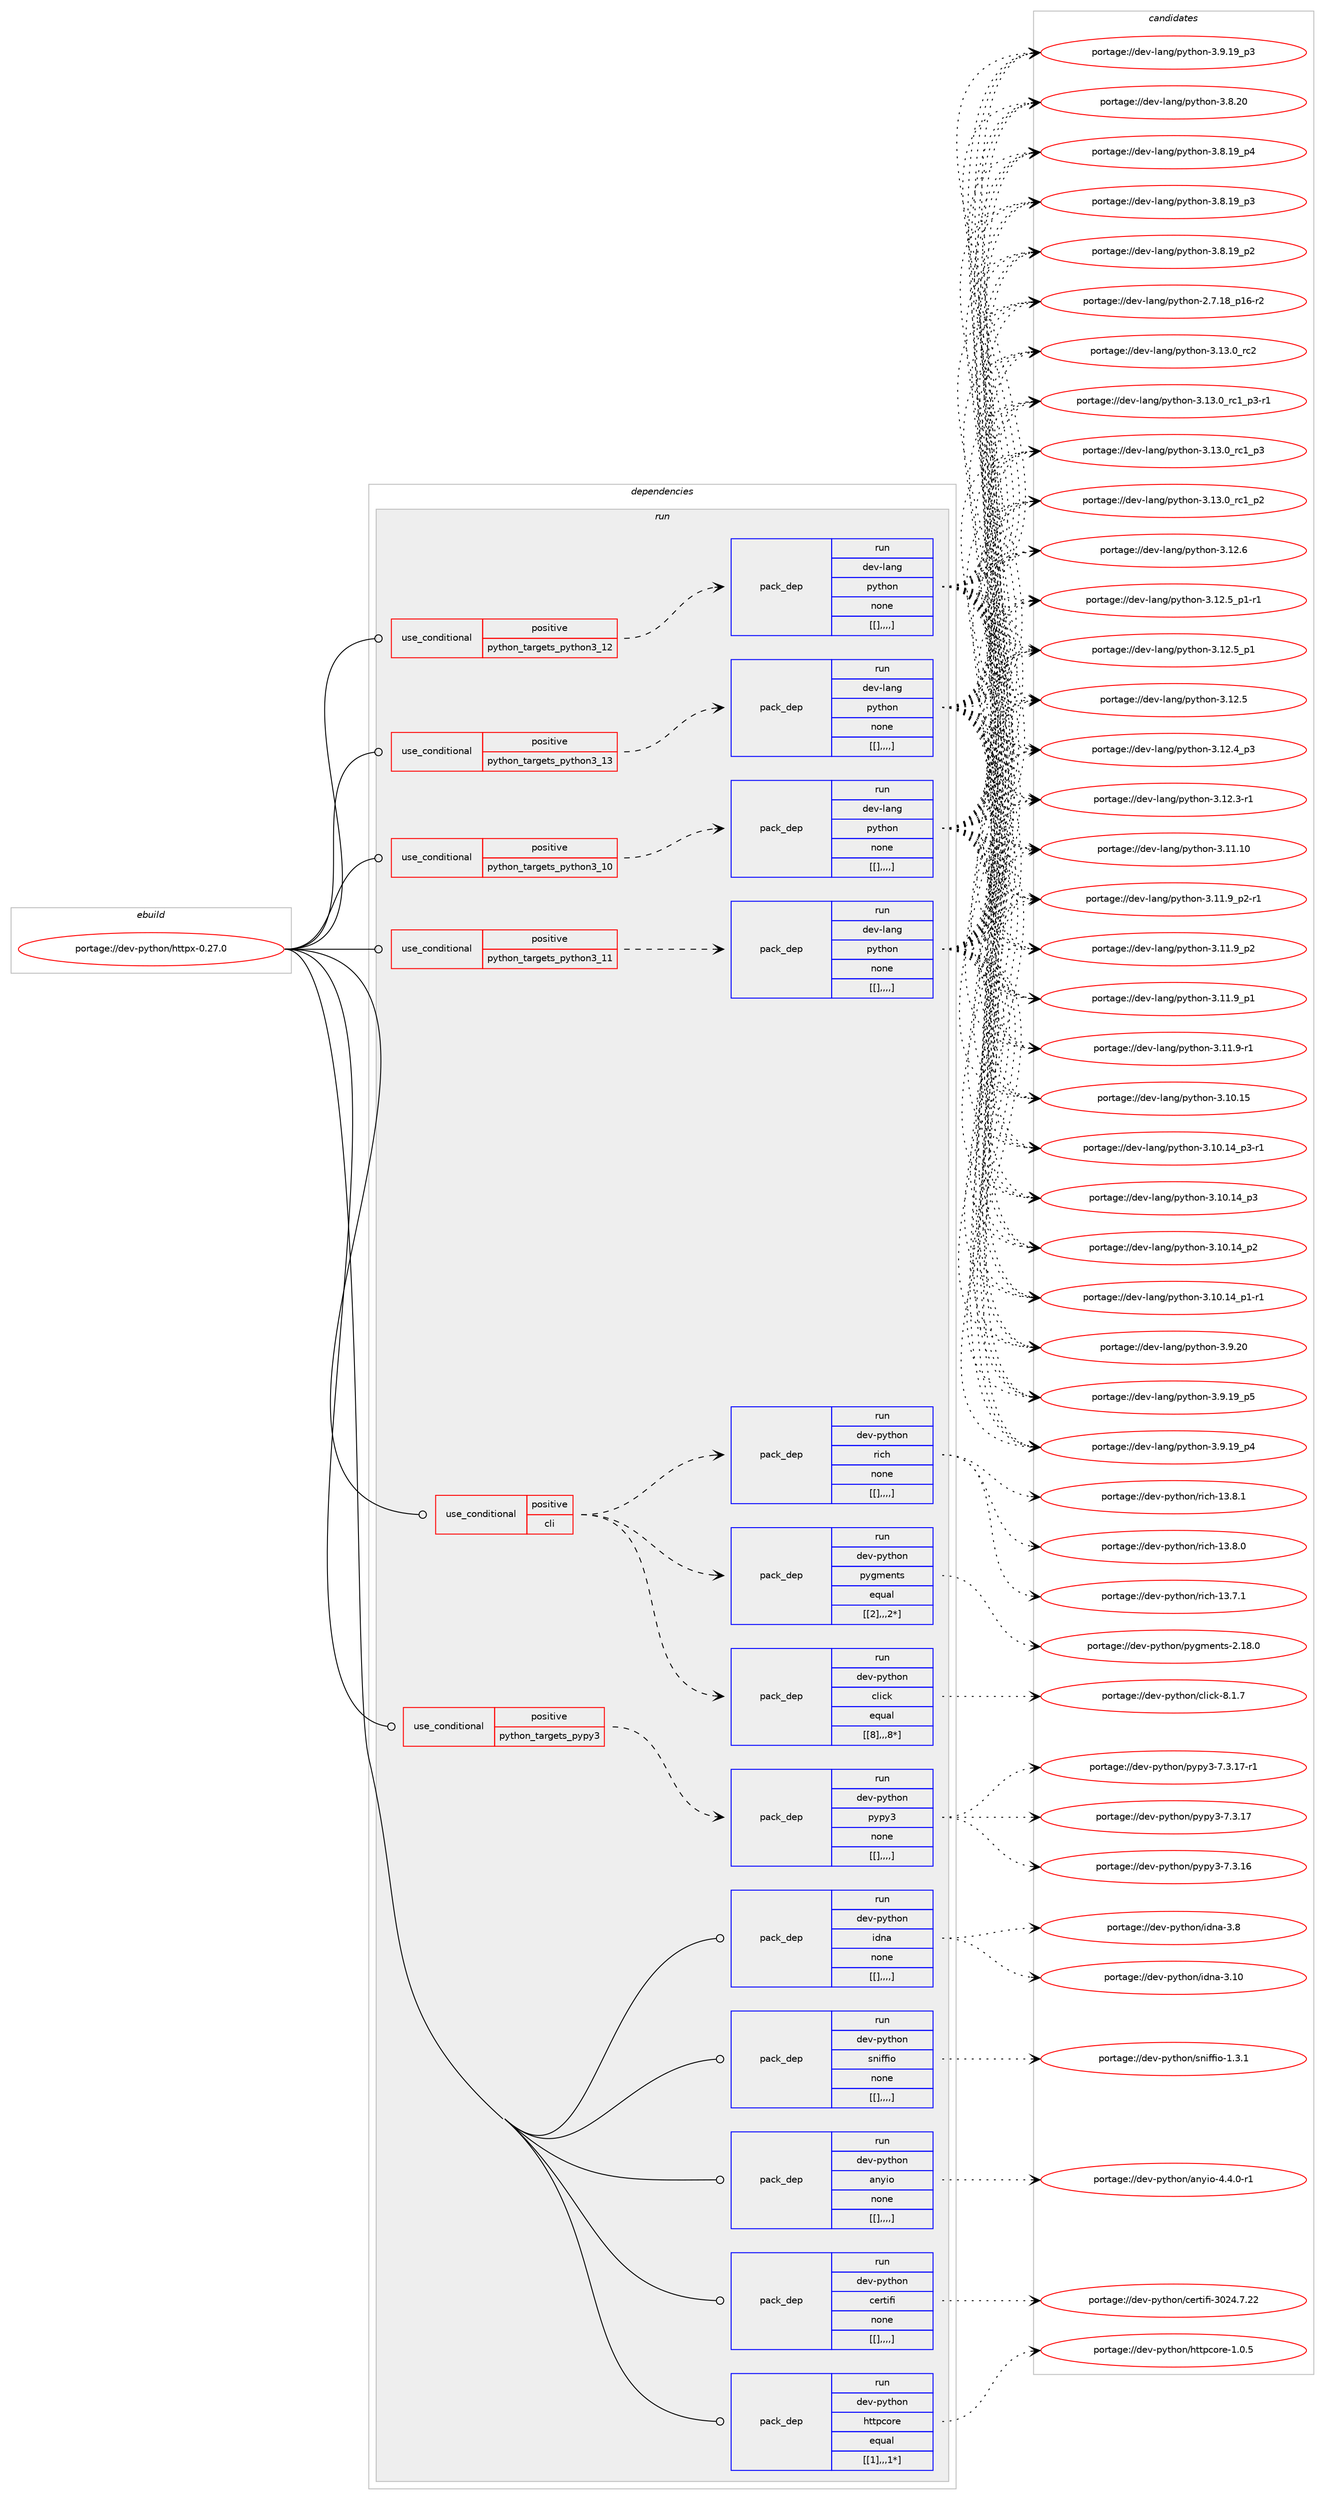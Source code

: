 digraph prolog {

# *************
# Graph options
# *************

newrank=true;
concentrate=true;
compound=true;
graph [rankdir=LR,fontname=Helvetica,fontsize=10,ranksep=1.5];#, ranksep=2.5, nodesep=0.2];
edge  [arrowhead=vee];
node  [fontname=Helvetica,fontsize=10];

# **********
# The ebuild
# **********

subgraph cluster_leftcol {
color=gray;
label=<<i>ebuild</i>>;
id [label="portage://dev-python/httpx-0.27.0", color=red, width=4, href="../dev-python/httpx-0.27.0.svg"];
}

# ****************
# The dependencies
# ****************

subgraph cluster_midcol {
color=gray;
label=<<i>dependencies</i>>;
subgraph cluster_compile {
fillcolor="#eeeeee";
style=filled;
label=<<i>compile</i>>;
}
subgraph cluster_compileandrun {
fillcolor="#eeeeee";
style=filled;
label=<<i>compile and run</i>>;
}
subgraph cluster_run {
fillcolor="#eeeeee";
style=filled;
label=<<i>run</i>>;
subgraph cond33980 {
dependency148756 [label=<<TABLE BORDER="0" CELLBORDER="1" CELLSPACING="0" CELLPADDING="4"><TR><TD ROWSPAN="3" CELLPADDING="10">use_conditional</TD></TR><TR><TD>positive</TD></TR><TR><TD>cli</TD></TR></TABLE>>, shape=none, color=red];
subgraph pack113558 {
dependency148757 [label=<<TABLE BORDER="0" CELLBORDER="1" CELLSPACING="0" CELLPADDING="4" WIDTH="220"><TR><TD ROWSPAN="6" CELLPADDING="30">pack_dep</TD></TR><TR><TD WIDTH="110">run</TD></TR><TR><TD>dev-python</TD></TR><TR><TD>click</TD></TR><TR><TD>equal</TD></TR><TR><TD>[[8],,,8*]</TD></TR></TABLE>>, shape=none, color=blue];
}
dependency148756:e -> dependency148757:w [weight=20,style="dashed",arrowhead="vee"];
subgraph pack113559 {
dependency148758 [label=<<TABLE BORDER="0" CELLBORDER="1" CELLSPACING="0" CELLPADDING="4" WIDTH="220"><TR><TD ROWSPAN="6" CELLPADDING="30">pack_dep</TD></TR><TR><TD WIDTH="110">run</TD></TR><TR><TD>dev-python</TD></TR><TR><TD>pygments</TD></TR><TR><TD>equal</TD></TR><TR><TD>[[2],,,2*]</TD></TR></TABLE>>, shape=none, color=blue];
}
dependency148756:e -> dependency148758:w [weight=20,style="dashed",arrowhead="vee"];
subgraph pack113560 {
dependency148759 [label=<<TABLE BORDER="0" CELLBORDER="1" CELLSPACING="0" CELLPADDING="4" WIDTH="220"><TR><TD ROWSPAN="6" CELLPADDING="30">pack_dep</TD></TR><TR><TD WIDTH="110">run</TD></TR><TR><TD>dev-python</TD></TR><TR><TD>rich</TD></TR><TR><TD>none</TD></TR><TR><TD>[[],,,,]</TD></TR></TABLE>>, shape=none, color=blue];
}
dependency148756:e -> dependency148759:w [weight=20,style="dashed",arrowhead="vee"];
}
id:e -> dependency148756:w [weight=20,style="solid",arrowhead="odot"];
subgraph cond33981 {
dependency148760 [label=<<TABLE BORDER="0" CELLBORDER="1" CELLSPACING="0" CELLPADDING="4"><TR><TD ROWSPAN="3" CELLPADDING="10">use_conditional</TD></TR><TR><TD>positive</TD></TR><TR><TD>python_targets_pypy3</TD></TR></TABLE>>, shape=none, color=red];
subgraph pack113561 {
dependency148761 [label=<<TABLE BORDER="0" CELLBORDER="1" CELLSPACING="0" CELLPADDING="4" WIDTH="220"><TR><TD ROWSPAN="6" CELLPADDING="30">pack_dep</TD></TR><TR><TD WIDTH="110">run</TD></TR><TR><TD>dev-python</TD></TR><TR><TD>pypy3</TD></TR><TR><TD>none</TD></TR><TR><TD>[[],,,,]</TD></TR></TABLE>>, shape=none, color=blue];
}
dependency148760:e -> dependency148761:w [weight=20,style="dashed",arrowhead="vee"];
}
id:e -> dependency148760:w [weight=20,style="solid",arrowhead="odot"];
subgraph cond33982 {
dependency148762 [label=<<TABLE BORDER="0" CELLBORDER="1" CELLSPACING="0" CELLPADDING="4"><TR><TD ROWSPAN="3" CELLPADDING="10">use_conditional</TD></TR><TR><TD>positive</TD></TR><TR><TD>python_targets_python3_10</TD></TR></TABLE>>, shape=none, color=red];
subgraph pack113562 {
dependency148763 [label=<<TABLE BORDER="0" CELLBORDER="1" CELLSPACING="0" CELLPADDING="4" WIDTH="220"><TR><TD ROWSPAN="6" CELLPADDING="30">pack_dep</TD></TR><TR><TD WIDTH="110">run</TD></TR><TR><TD>dev-lang</TD></TR><TR><TD>python</TD></TR><TR><TD>none</TD></TR><TR><TD>[[],,,,]</TD></TR></TABLE>>, shape=none, color=blue];
}
dependency148762:e -> dependency148763:w [weight=20,style="dashed",arrowhead="vee"];
}
id:e -> dependency148762:w [weight=20,style="solid",arrowhead="odot"];
subgraph cond33983 {
dependency148764 [label=<<TABLE BORDER="0" CELLBORDER="1" CELLSPACING="0" CELLPADDING="4"><TR><TD ROWSPAN="3" CELLPADDING="10">use_conditional</TD></TR><TR><TD>positive</TD></TR><TR><TD>python_targets_python3_11</TD></TR></TABLE>>, shape=none, color=red];
subgraph pack113563 {
dependency148765 [label=<<TABLE BORDER="0" CELLBORDER="1" CELLSPACING="0" CELLPADDING="4" WIDTH="220"><TR><TD ROWSPAN="6" CELLPADDING="30">pack_dep</TD></TR><TR><TD WIDTH="110">run</TD></TR><TR><TD>dev-lang</TD></TR><TR><TD>python</TD></TR><TR><TD>none</TD></TR><TR><TD>[[],,,,]</TD></TR></TABLE>>, shape=none, color=blue];
}
dependency148764:e -> dependency148765:w [weight=20,style="dashed",arrowhead="vee"];
}
id:e -> dependency148764:w [weight=20,style="solid",arrowhead="odot"];
subgraph cond33984 {
dependency148766 [label=<<TABLE BORDER="0" CELLBORDER="1" CELLSPACING="0" CELLPADDING="4"><TR><TD ROWSPAN="3" CELLPADDING="10">use_conditional</TD></TR><TR><TD>positive</TD></TR><TR><TD>python_targets_python3_12</TD></TR></TABLE>>, shape=none, color=red];
subgraph pack113564 {
dependency148767 [label=<<TABLE BORDER="0" CELLBORDER="1" CELLSPACING="0" CELLPADDING="4" WIDTH="220"><TR><TD ROWSPAN="6" CELLPADDING="30">pack_dep</TD></TR><TR><TD WIDTH="110">run</TD></TR><TR><TD>dev-lang</TD></TR><TR><TD>python</TD></TR><TR><TD>none</TD></TR><TR><TD>[[],,,,]</TD></TR></TABLE>>, shape=none, color=blue];
}
dependency148766:e -> dependency148767:w [weight=20,style="dashed",arrowhead="vee"];
}
id:e -> dependency148766:w [weight=20,style="solid",arrowhead="odot"];
subgraph cond33985 {
dependency148768 [label=<<TABLE BORDER="0" CELLBORDER="1" CELLSPACING="0" CELLPADDING="4"><TR><TD ROWSPAN="3" CELLPADDING="10">use_conditional</TD></TR><TR><TD>positive</TD></TR><TR><TD>python_targets_python3_13</TD></TR></TABLE>>, shape=none, color=red];
subgraph pack113565 {
dependency148769 [label=<<TABLE BORDER="0" CELLBORDER="1" CELLSPACING="0" CELLPADDING="4" WIDTH="220"><TR><TD ROWSPAN="6" CELLPADDING="30">pack_dep</TD></TR><TR><TD WIDTH="110">run</TD></TR><TR><TD>dev-lang</TD></TR><TR><TD>python</TD></TR><TR><TD>none</TD></TR><TR><TD>[[],,,,]</TD></TR></TABLE>>, shape=none, color=blue];
}
dependency148768:e -> dependency148769:w [weight=20,style="dashed",arrowhead="vee"];
}
id:e -> dependency148768:w [weight=20,style="solid",arrowhead="odot"];
subgraph pack113566 {
dependency148770 [label=<<TABLE BORDER="0" CELLBORDER="1" CELLSPACING="0" CELLPADDING="4" WIDTH="220"><TR><TD ROWSPAN="6" CELLPADDING="30">pack_dep</TD></TR><TR><TD WIDTH="110">run</TD></TR><TR><TD>dev-python</TD></TR><TR><TD>anyio</TD></TR><TR><TD>none</TD></TR><TR><TD>[[],,,,]</TD></TR></TABLE>>, shape=none, color=blue];
}
id:e -> dependency148770:w [weight=20,style="solid",arrowhead="odot"];
subgraph pack113567 {
dependency148771 [label=<<TABLE BORDER="0" CELLBORDER="1" CELLSPACING="0" CELLPADDING="4" WIDTH="220"><TR><TD ROWSPAN="6" CELLPADDING="30">pack_dep</TD></TR><TR><TD WIDTH="110">run</TD></TR><TR><TD>dev-python</TD></TR><TR><TD>certifi</TD></TR><TR><TD>none</TD></TR><TR><TD>[[],,,,]</TD></TR></TABLE>>, shape=none, color=blue];
}
id:e -> dependency148771:w [weight=20,style="solid",arrowhead="odot"];
subgraph pack113568 {
dependency148772 [label=<<TABLE BORDER="0" CELLBORDER="1" CELLSPACING="0" CELLPADDING="4" WIDTH="220"><TR><TD ROWSPAN="6" CELLPADDING="30">pack_dep</TD></TR><TR><TD WIDTH="110">run</TD></TR><TR><TD>dev-python</TD></TR><TR><TD>httpcore</TD></TR><TR><TD>equal</TD></TR><TR><TD>[[1],,,1*]</TD></TR></TABLE>>, shape=none, color=blue];
}
id:e -> dependency148772:w [weight=20,style="solid",arrowhead="odot"];
subgraph pack113569 {
dependency148773 [label=<<TABLE BORDER="0" CELLBORDER="1" CELLSPACING="0" CELLPADDING="4" WIDTH="220"><TR><TD ROWSPAN="6" CELLPADDING="30">pack_dep</TD></TR><TR><TD WIDTH="110">run</TD></TR><TR><TD>dev-python</TD></TR><TR><TD>idna</TD></TR><TR><TD>none</TD></TR><TR><TD>[[],,,,]</TD></TR></TABLE>>, shape=none, color=blue];
}
id:e -> dependency148773:w [weight=20,style="solid",arrowhead="odot"];
subgraph pack113570 {
dependency148774 [label=<<TABLE BORDER="0" CELLBORDER="1" CELLSPACING="0" CELLPADDING="4" WIDTH="220"><TR><TD ROWSPAN="6" CELLPADDING="30">pack_dep</TD></TR><TR><TD WIDTH="110">run</TD></TR><TR><TD>dev-python</TD></TR><TR><TD>sniffio</TD></TR><TR><TD>none</TD></TR><TR><TD>[[],,,,]</TD></TR></TABLE>>, shape=none, color=blue];
}
id:e -> dependency148774:w [weight=20,style="solid",arrowhead="odot"];
}
}

# **************
# The candidates
# **************

subgraph cluster_choices {
rank=same;
color=gray;
label=<<i>candidates</i>>;

subgraph choice113558 {
color=black;
nodesep=1;
choice10010111845112121116104111110479910810599107455646494655 [label="portage://dev-python/click-8.1.7", color=red, width=4,href="../dev-python/click-8.1.7.svg"];
dependency148757:e -> choice10010111845112121116104111110479910810599107455646494655:w [style=dotted,weight="100"];
}
subgraph choice113559 {
color=black;
nodesep=1;
choice100101118451121211161041111104711212110310910111011611545504649564648 [label="portage://dev-python/pygments-2.18.0", color=red, width=4,href="../dev-python/pygments-2.18.0.svg"];
dependency148758:e -> choice100101118451121211161041111104711212110310910111011611545504649564648:w [style=dotted,weight="100"];
}
subgraph choice113560 {
color=black;
nodesep=1;
choice10010111845112121116104111110471141059910445495146564649 [label="portage://dev-python/rich-13.8.1", color=red, width=4,href="../dev-python/rich-13.8.1.svg"];
choice10010111845112121116104111110471141059910445495146564648 [label="portage://dev-python/rich-13.8.0", color=red, width=4,href="../dev-python/rich-13.8.0.svg"];
choice10010111845112121116104111110471141059910445495146554649 [label="portage://dev-python/rich-13.7.1", color=red, width=4,href="../dev-python/rich-13.7.1.svg"];
dependency148759:e -> choice10010111845112121116104111110471141059910445495146564649:w [style=dotted,weight="100"];
dependency148759:e -> choice10010111845112121116104111110471141059910445495146564648:w [style=dotted,weight="100"];
dependency148759:e -> choice10010111845112121116104111110471141059910445495146554649:w [style=dotted,weight="100"];
}
subgraph choice113561 {
color=black;
nodesep=1;
choice100101118451121211161041111104711212111212151455546514649554511449 [label="portage://dev-python/pypy3-7.3.17-r1", color=red, width=4,href="../dev-python/pypy3-7.3.17-r1.svg"];
choice10010111845112121116104111110471121211121215145554651464955 [label="portage://dev-python/pypy3-7.3.17", color=red, width=4,href="../dev-python/pypy3-7.3.17.svg"];
choice10010111845112121116104111110471121211121215145554651464954 [label="portage://dev-python/pypy3-7.3.16", color=red, width=4,href="../dev-python/pypy3-7.3.16.svg"];
dependency148761:e -> choice100101118451121211161041111104711212111212151455546514649554511449:w [style=dotted,weight="100"];
dependency148761:e -> choice10010111845112121116104111110471121211121215145554651464955:w [style=dotted,weight="100"];
dependency148761:e -> choice10010111845112121116104111110471121211121215145554651464954:w [style=dotted,weight="100"];
}
subgraph choice113562 {
color=black;
nodesep=1;
choice10010111845108971101034711212111610411111045514649514648951149950 [label="portage://dev-lang/python-3.13.0_rc2", color=red, width=4,href="../dev-lang/python-3.13.0_rc2.svg"];
choice1001011184510897110103471121211161041111104551464951464895114994995112514511449 [label="portage://dev-lang/python-3.13.0_rc1_p3-r1", color=red, width=4,href="../dev-lang/python-3.13.0_rc1_p3-r1.svg"];
choice100101118451089711010347112121116104111110455146495146489511499499511251 [label="portage://dev-lang/python-3.13.0_rc1_p3", color=red, width=4,href="../dev-lang/python-3.13.0_rc1_p3.svg"];
choice100101118451089711010347112121116104111110455146495146489511499499511250 [label="portage://dev-lang/python-3.13.0_rc1_p2", color=red, width=4,href="../dev-lang/python-3.13.0_rc1_p2.svg"];
choice10010111845108971101034711212111610411111045514649504654 [label="portage://dev-lang/python-3.12.6", color=red, width=4,href="../dev-lang/python-3.12.6.svg"];
choice1001011184510897110103471121211161041111104551464950465395112494511449 [label="portage://dev-lang/python-3.12.5_p1-r1", color=red, width=4,href="../dev-lang/python-3.12.5_p1-r1.svg"];
choice100101118451089711010347112121116104111110455146495046539511249 [label="portage://dev-lang/python-3.12.5_p1", color=red, width=4,href="../dev-lang/python-3.12.5_p1.svg"];
choice10010111845108971101034711212111610411111045514649504653 [label="portage://dev-lang/python-3.12.5", color=red, width=4,href="../dev-lang/python-3.12.5.svg"];
choice100101118451089711010347112121116104111110455146495046529511251 [label="portage://dev-lang/python-3.12.4_p3", color=red, width=4,href="../dev-lang/python-3.12.4_p3.svg"];
choice100101118451089711010347112121116104111110455146495046514511449 [label="portage://dev-lang/python-3.12.3-r1", color=red, width=4,href="../dev-lang/python-3.12.3-r1.svg"];
choice1001011184510897110103471121211161041111104551464949464948 [label="portage://dev-lang/python-3.11.10", color=red, width=4,href="../dev-lang/python-3.11.10.svg"];
choice1001011184510897110103471121211161041111104551464949465795112504511449 [label="portage://dev-lang/python-3.11.9_p2-r1", color=red, width=4,href="../dev-lang/python-3.11.9_p2-r1.svg"];
choice100101118451089711010347112121116104111110455146494946579511250 [label="portage://dev-lang/python-3.11.9_p2", color=red, width=4,href="../dev-lang/python-3.11.9_p2.svg"];
choice100101118451089711010347112121116104111110455146494946579511249 [label="portage://dev-lang/python-3.11.9_p1", color=red, width=4,href="../dev-lang/python-3.11.9_p1.svg"];
choice100101118451089711010347112121116104111110455146494946574511449 [label="portage://dev-lang/python-3.11.9-r1", color=red, width=4,href="../dev-lang/python-3.11.9-r1.svg"];
choice1001011184510897110103471121211161041111104551464948464953 [label="portage://dev-lang/python-3.10.15", color=red, width=4,href="../dev-lang/python-3.10.15.svg"];
choice100101118451089711010347112121116104111110455146494846495295112514511449 [label="portage://dev-lang/python-3.10.14_p3-r1", color=red, width=4,href="../dev-lang/python-3.10.14_p3-r1.svg"];
choice10010111845108971101034711212111610411111045514649484649529511251 [label="portage://dev-lang/python-3.10.14_p3", color=red, width=4,href="../dev-lang/python-3.10.14_p3.svg"];
choice10010111845108971101034711212111610411111045514649484649529511250 [label="portage://dev-lang/python-3.10.14_p2", color=red, width=4,href="../dev-lang/python-3.10.14_p2.svg"];
choice100101118451089711010347112121116104111110455146494846495295112494511449 [label="portage://dev-lang/python-3.10.14_p1-r1", color=red, width=4,href="../dev-lang/python-3.10.14_p1-r1.svg"];
choice10010111845108971101034711212111610411111045514657465048 [label="portage://dev-lang/python-3.9.20", color=red, width=4,href="../dev-lang/python-3.9.20.svg"];
choice100101118451089711010347112121116104111110455146574649579511253 [label="portage://dev-lang/python-3.9.19_p5", color=red, width=4,href="../dev-lang/python-3.9.19_p5.svg"];
choice100101118451089711010347112121116104111110455146574649579511252 [label="portage://dev-lang/python-3.9.19_p4", color=red, width=4,href="../dev-lang/python-3.9.19_p4.svg"];
choice100101118451089711010347112121116104111110455146574649579511251 [label="portage://dev-lang/python-3.9.19_p3", color=red, width=4,href="../dev-lang/python-3.9.19_p3.svg"];
choice10010111845108971101034711212111610411111045514656465048 [label="portage://dev-lang/python-3.8.20", color=red, width=4,href="../dev-lang/python-3.8.20.svg"];
choice100101118451089711010347112121116104111110455146564649579511252 [label="portage://dev-lang/python-3.8.19_p4", color=red, width=4,href="../dev-lang/python-3.8.19_p4.svg"];
choice100101118451089711010347112121116104111110455146564649579511251 [label="portage://dev-lang/python-3.8.19_p3", color=red, width=4,href="../dev-lang/python-3.8.19_p3.svg"];
choice100101118451089711010347112121116104111110455146564649579511250 [label="portage://dev-lang/python-3.8.19_p2", color=red, width=4,href="../dev-lang/python-3.8.19_p2.svg"];
choice100101118451089711010347112121116104111110455046554649569511249544511450 [label="portage://dev-lang/python-2.7.18_p16-r2", color=red, width=4,href="../dev-lang/python-2.7.18_p16-r2.svg"];
dependency148763:e -> choice10010111845108971101034711212111610411111045514649514648951149950:w [style=dotted,weight="100"];
dependency148763:e -> choice1001011184510897110103471121211161041111104551464951464895114994995112514511449:w [style=dotted,weight="100"];
dependency148763:e -> choice100101118451089711010347112121116104111110455146495146489511499499511251:w [style=dotted,weight="100"];
dependency148763:e -> choice100101118451089711010347112121116104111110455146495146489511499499511250:w [style=dotted,weight="100"];
dependency148763:e -> choice10010111845108971101034711212111610411111045514649504654:w [style=dotted,weight="100"];
dependency148763:e -> choice1001011184510897110103471121211161041111104551464950465395112494511449:w [style=dotted,weight="100"];
dependency148763:e -> choice100101118451089711010347112121116104111110455146495046539511249:w [style=dotted,weight="100"];
dependency148763:e -> choice10010111845108971101034711212111610411111045514649504653:w [style=dotted,weight="100"];
dependency148763:e -> choice100101118451089711010347112121116104111110455146495046529511251:w [style=dotted,weight="100"];
dependency148763:e -> choice100101118451089711010347112121116104111110455146495046514511449:w [style=dotted,weight="100"];
dependency148763:e -> choice1001011184510897110103471121211161041111104551464949464948:w [style=dotted,weight="100"];
dependency148763:e -> choice1001011184510897110103471121211161041111104551464949465795112504511449:w [style=dotted,weight="100"];
dependency148763:e -> choice100101118451089711010347112121116104111110455146494946579511250:w [style=dotted,weight="100"];
dependency148763:e -> choice100101118451089711010347112121116104111110455146494946579511249:w [style=dotted,weight="100"];
dependency148763:e -> choice100101118451089711010347112121116104111110455146494946574511449:w [style=dotted,weight="100"];
dependency148763:e -> choice1001011184510897110103471121211161041111104551464948464953:w [style=dotted,weight="100"];
dependency148763:e -> choice100101118451089711010347112121116104111110455146494846495295112514511449:w [style=dotted,weight="100"];
dependency148763:e -> choice10010111845108971101034711212111610411111045514649484649529511251:w [style=dotted,weight="100"];
dependency148763:e -> choice10010111845108971101034711212111610411111045514649484649529511250:w [style=dotted,weight="100"];
dependency148763:e -> choice100101118451089711010347112121116104111110455146494846495295112494511449:w [style=dotted,weight="100"];
dependency148763:e -> choice10010111845108971101034711212111610411111045514657465048:w [style=dotted,weight="100"];
dependency148763:e -> choice100101118451089711010347112121116104111110455146574649579511253:w [style=dotted,weight="100"];
dependency148763:e -> choice100101118451089711010347112121116104111110455146574649579511252:w [style=dotted,weight="100"];
dependency148763:e -> choice100101118451089711010347112121116104111110455146574649579511251:w [style=dotted,weight="100"];
dependency148763:e -> choice10010111845108971101034711212111610411111045514656465048:w [style=dotted,weight="100"];
dependency148763:e -> choice100101118451089711010347112121116104111110455146564649579511252:w [style=dotted,weight="100"];
dependency148763:e -> choice100101118451089711010347112121116104111110455146564649579511251:w [style=dotted,weight="100"];
dependency148763:e -> choice100101118451089711010347112121116104111110455146564649579511250:w [style=dotted,weight="100"];
dependency148763:e -> choice100101118451089711010347112121116104111110455046554649569511249544511450:w [style=dotted,weight="100"];
}
subgraph choice113563 {
color=black;
nodesep=1;
choice10010111845108971101034711212111610411111045514649514648951149950 [label="portage://dev-lang/python-3.13.0_rc2", color=red, width=4,href="../dev-lang/python-3.13.0_rc2.svg"];
choice1001011184510897110103471121211161041111104551464951464895114994995112514511449 [label="portage://dev-lang/python-3.13.0_rc1_p3-r1", color=red, width=4,href="../dev-lang/python-3.13.0_rc1_p3-r1.svg"];
choice100101118451089711010347112121116104111110455146495146489511499499511251 [label="portage://dev-lang/python-3.13.0_rc1_p3", color=red, width=4,href="../dev-lang/python-3.13.0_rc1_p3.svg"];
choice100101118451089711010347112121116104111110455146495146489511499499511250 [label="portage://dev-lang/python-3.13.0_rc1_p2", color=red, width=4,href="../dev-lang/python-3.13.0_rc1_p2.svg"];
choice10010111845108971101034711212111610411111045514649504654 [label="portage://dev-lang/python-3.12.6", color=red, width=4,href="../dev-lang/python-3.12.6.svg"];
choice1001011184510897110103471121211161041111104551464950465395112494511449 [label="portage://dev-lang/python-3.12.5_p1-r1", color=red, width=4,href="../dev-lang/python-3.12.5_p1-r1.svg"];
choice100101118451089711010347112121116104111110455146495046539511249 [label="portage://dev-lang/python-3.12.5_p1", color=red, width=4,href="../dev-lang/python-3.12.5_p1.svg"];
choice10010111845108971101034711212111610411111045514649504653 [label="portage://dev-lang/python-3.12.5", color=red, width=4,href="../dev-lang/python-3.12.5.svg"];
choice100101118451089711010347112121116104111110455146495046529511251 [label="portage://dev-lang/python-3.12.4_p3", color=red, width=4,href="../dev-lang/python-3.12.4_p3.svg"];
choice100101118451089711010347112121116104111110455146495046514511449 [label="portage://dev-lang/python-3.12.3-r1", color=red, width=4,href="../dev-lang/python-3.12.3-r1.svg"];
choice1001011184510897110103471121211161041111104551464949464948 [label="portage://dev-lang/python-3.11.10", color=red, width=4,href="../dev-lang/python-3.11.10.svg"];
choice1001011184510897110103471121211161041111104551464949465795112504511449 [label="portage://dev-lang/python-3.11.9_p2-r1", color=red, width=4,href="../dev-lang/python-3.11.9_p2-r1.svg"];
choice100101118451089711010347112121116104111110455146494946579511250 [label="portage://dev-lang/python-3.11.9_p2", color=red, width=4,href="../dev-lang/python-3.11.9_p2.svg"];
choice100101118451089711010347112121116104111110455146494946579511249 [label="portage://dev-lang/python-3.11.9_p1", color=red, width=4,href="../dev-lang/python-3.11.9_p1.svg"];
choice100101118451089711010347112121116104111110455146494946574511449 [label="portage://dev-lang/python-3.11.9-r1", color=red, width=4,href="../dev-lang/python-3.11.9-r1.svg"];
choice1001011184510897110103471121211161041111104551464948464953 [label="portage://dev-lang/python-3.10.15", color=red, width=4,href="../dev-lang/python-3.10.15.svg"];
choice100101118451089711010347112121116104111110455146494846495295112514511449 [label="portage://dev-lang/python-3.10.14_p3-r1", color=red, width=4,href="../dev-lang/python-3.10.14_p3-r1.svg"];
choice10010111845108971101034711212111610411111045514649484649529511251 [label="portage://dev-lang/python-3.10.14_p3", color=red, width=4,href="../dev-lang/python-3.10.14_p3.svg"];
choice10010111845108971101034711212111610411111045514649484649529511250 [label="portage://dev-lang/python-3.10.14_p2", color=red, width=4,href="../dev-lang/python-3.10.14_p2.svg"];
choice100101118451089711010347112121116104111110455146494846495295112494511449 [label="portage://dev-lang/python-3.10.14_p1-r1", color=red, width=4,href="../dev-lang/python-3.10.14_p1-r1.svg"];
choice10010111845108971101034711212111610411111045514657465048 [label="portage://dev-lang/python-3.9.20", color=red, width=4,href="../dev-lang/python-3.9.20.svg"];
choice100101118451089711010347112121116104111110455146574649579511253 [label="portage://dev-lang/python-3.9.19_p5", color=red, width=4,href="../dev-lang/python-3.9.19_p5.svg"];
choice100101118451089711010347112121116104111110455146574649579511252 [label="portage://dev-lang/python-3.9.19_p4", color=red, width=4,href="../dev-lang/python-3.9.19_p4.svg"];
choice100101118451089711010347112121116104111110455146574649579511251 [label="portage://dev-lang/python-3.9.19_p3", color=red, width=4,href="../dev-lang/python-3.9.19_p3.svg"];
choice10010111845108971101034711212111610411111045514656465048 [label="portage://dev-lang/python-3.8.20", color=red, width=4,href="../dev-lang/python-3.8.20.svg"];
choice100101118451089711010347112121116104111110455146564649579511252 [label="portage://dev-lang/python-3.8.19_p4", color=red, width=4,href="../dev-lang/python-3.8.19_p4.svg"];
choice100101118451089711010347112121116104111110455146564649579511251 [label="portage://dev-lang/python-3.8.19_p3", color=red, width=4,href="../dev-lang/python-3.8.19_p3.svg"];
choice100101118451089711010347112121116104111110455146564649579511250 [label="portage://dev-lang/python-3.8.19_p2", color=red, width=4,href="../dev-lang/python-3.8.19_p2.svg"];
choice100101118451089711010347112121116104111110455046554649569511249544511450 [label="portage://dev-lang/python-2.7.18_p16-r2", color=red, width=4,href="../dev-lang/python-2.7.18_p16-r2.svg"];
dependency148765:e -> choice10010111845108971101034711212111610411111045514649514648951149950:w [style=dotted,weight="100"];
dependency148765:e -> choice1001011184510897110103471121211161041111104551464951464895114994995112514511449:w [style=dotted,weight="100"];
dependency148765:e -> choice100101118451089711010347112121116104111110455146495146489511499499511251:w [style=dotted,weight="100"];
dependency148765:e -> choice100101118451089711010347112121116104111110455146495146489511499499511250:w [style=dotted,weight="100"];
dependency148765:e -> choice10010111845108971101034711212111610411111045514649504654:w [style=dotted,weight="100"];
dependency148765:e -> choice1001011184510897110103471121211161041111104551464950465395112494511449:w [style=dotted,weight="100"];
dependency148765:e -> choice100101118451089711010347112121116104111110455146495046539511249:w [style=dotted,weight="100"];
dependency148765:e -> choice10010111845108971101034711212111610411111045514649504653:w [style=dotted,weight="100"];
dependency148765:e -> choice100101118451089711010347112121116104111110455146495046529511251:w [style=dotted,weight="100"];
dependency148765:e -> choice100101118451089711010347112121116104111110455146495046514511449:w [style=dotted,weight="100"];
dependency148765:e -> choice1001011184510897110103471121211161041111104551464949464948:w [style=dotted,weight="100"];
dependency148765:e -> choice1001011184510897110103471121211161041111104551464949465795112504511449:w [style=dotted,weight="100"];
dependency148765:e -> choice100101118451089711010347112121116104111110455146494946579511250:w [style=dotted,weight="100"];
dependency148765:e -> choice100101118451089711010347112121116104111110455146494946579511249:w [style=dotted,weight="100"];
dependency148765:e -> choice100101118451089711010347112121116104111110455146494946574511449:w [style=dotted,weight="100"];
dependency148765:e -> choice1001011184510897110103471121211161041111104551464948464953:w [style=dotted,weight="100"];
dependency148765:e -> choice100101118451089711010347112121116104111110455146494846495295112514511449:w [style=dotted,weight="100"];
dependency148765:e -> choice10010111845108971101034711212111610411111045514649484649529511251:w [style=dotted,weight="100"];
dependency148765:e -> choice10010111845108971101034711212111610411111045514649484649529511250:w [style=dotted,weight="100"];
dependency148765:e -> choice100101118451089711010347112121116104111110455146494846495295112494511449:w [style=dotted,weight="100"];
dependency148765:e -> choice10010111845108971101034711212111610411111045514657465048:w [style=dotted,weight="100"];
dependency148765:e -> choice100101118451089711010347112121116104111110455146574649579511253:w [style=dotted,weight="100"];
dependency148765:e -> choice100101118451089711010347112121116104111110455146574649579511252:w [style=dotted,weight="100"];
dependency148765:e -> choice100101118451089711010347112121116104111110455146574649579511251:w [style=dotted,weight="100"];
dependency148765:e -> choice10010111845108971101034711212111610411111045514656465048:w [style=dotted,weight="100"];
dependency148765:e -> choice100101118451089711010347112121116104111110455146564649579511252:w [style=dotted,weight="100"];
dependency148765:e -> choice100101118451089711010347112121116104111110455146564649579511251:w [style=dotted,weight="100"];
dependency148765:e -> choice100101118451089711010347112121116104111110455146564649579511250:w [style=dotted,weight="100"];
dependency148765:e -> choice100101118451089711010347112121116104111110455046554649569511249544511450:w [style=dotted,weight="100"];
}
subgraph choice113564 {
color=black;
nodesep=1;
choice10010111845108971101034711212111610411111045514649514648951149950 [label="portage://dev-lang/python-3.13.0_rc2", color=red, width=4,href="../dev-lang/python-3.13.0_rc2.svg"];
choice1001011184510897110103471121211161041111104551464951464895114994995112514511449 [label="portage://dev-lang/python-3.13.0_rc1_p3-r1", color=red, width=4,href="../dev-lang/python-3.13.0_rc1_p3-r1.svg"];
choice100101118451089711010347112121116104111110455146495146489511499499511251 [label="portage://dev-lang/python-3.13.0_rc1_p3", color=red, width=4,href="../dev-lang/python-3.13.0_rc1_p3.svg"];
choice100101118451089711010347112121116104111110455146495146489511499499511250 [label="portage://dev-lang/python-3.13.0_rc1_p2", color=red, width=4,href="../dev-lang/python-3.13.0_rc1_p2.svg"];
choice10010111845108971101034711212111610411111045514649504654 [label="portage://dev-lang/python-3.12.6", color=red, width=4,href="../dev-lang/python-3.12.6.svg"];
choice1001011184510897110103471121211161041111104551464950465395112494511449 [label="portage://dev-lang/python-3.12.5_p1-r1", color=red, width=4,href="../dev-lang/python-3.12.5_p1-r1.svg"];
choice100101118451089711010347112121116104111110455146495046539511249 [label="portage://dev-lang/python-3.12.5_p1", color=red, width=4,href="../dev-lang/python-3.12.5_p1.svg"];
choice10010111845108971101034711212111610411111045514649504653 [label="portage://dev-lang/python-3.12.5", color=red, width=4,href="../dev-lang/python-3.12.5.svg"];
choice100101118451089711010347112121116104111110455146495046529511251 [label="portage://dev-lang/python-3.12.4_p3", color=red, width=4,href="../dev-lang/python-3.12.4_p3.svg"];
choice100101118451089711010347112121116104111110455146495046514511449 [label="portage://dev-lang/python-3.12.3-r1", color=red, width=4,href="../dev-lang/python-3.12.3-r1.svg"];
choice1001011184510897110103471121211161041111104551464949464948 [label="portage://dev-lang/python-3.11.10", color=red, width=4,href="../dev-lang/python-3.11.10.svg"];
choice1001011184510897110103471121211161041111104551464949465795112504511449 [label="portage://dev-lang/python-3.11.9_p2-r1", color=red, width=4,href="../dev-lang/python-3.11.9_p2-r1.svg"];
choice100101118451089711010347112121116104111110455146494946579511250 [label="portage://dev-lang/python-3.11.9_p2", color=red, width=4,href="../dev-lang/python-3.11.9_p2.svg"];
choice100101118451089711010347112121116104111110455146494946579511249 [label="portage://dev-lang/python-3.11.9_p1", color=red, width=4,href="../dev-lang/python-3.11.9_p1.svg"];
choice100101118451089711010347112121116104111110455146494946574511449 [label="portage://dev-lang/python-3.11.9-r1", color=red, width=4,href="../dev-lang/python-3.11.9-r1.svg"];
choice1001011184510897110103471121211161041111104551464948464953 [label="portage://dev-lang/python-3.10.15", color=red, width=4,href="../dev-lang/python-3.10.15.svg"];
choice100101118451089711010347112121116104111110455146494846495295112514511449 [label="portage://dev-lang/python-3.10.14_p3-r1", color=red, width=4,href="../dev-lang/python-3.10.14_p3-r1.svg"];
choice10010111845108971101034711212111610411111045514649484649529511251 [label="portage://dev-lang/python-3.10.14_p3", color=red, width=4,href="../dev-lang/python-3.10.14_p3.svg"];
choice10010111845108971101034711212111610411111045514649484649529511250 [label="portage://dev-lang/python-3.10.14_p2", color=red, width=4,href="../dev-lang/python-3.10.14_p2.svg"];
choice100101118451089711010347112121116104111110455146494846495295112494511449 [label="portage://dev-lang/python-3.10.14_p1-r1", color=red, width=4,href="../dev-lang/python-3.10.14_p1-r1.svg"];
choice10010111845108971101034711212111610411111045514657465048 [label="portage://dev-lang/python-3.9.20", color=red, width=4,href="../dev-lang/python-3.9.20.svg"];
choice100101118451089711010347112121116104111110455146574649579511253 [label="portage://dev-lang/python-3.9.19_p5", color=red, width=4,href="../dev-lang/python-3.9.19_p5.svg"];
choice100101118451089711010347112121116104111110455146574649579511252 [label="portage://dev-lang/python-3.9.19_p4", color=red, width=4,href="../dev-lang/python-3.9.19_p4.svg"];
choice100101118451089711010347112121116104111110455146574649579511251 [label="portage://dev-lang/python-3.9.19_p3", color=red, width=4,href="../dev-lang/python-3.9.19_p3.svg"];
choice10010111845108971101034711212111610411111045514656465048 [label="portage://dev-lang/python-3.8.20", color=red, width=4,href="../dev-lang/python-3.8.20.svg"];
choice100101118451089711010347112121116104111110455146564649579511252 [label="portage://dev-lang/python-3.8.19_p4", color=red, width=4,href="../dev-lang/python-3.8.19_p4.svg"];
choice100101118451089711010347112121116104111110455146564649579511251 [label="portage://dev-lang/python-3.8.19_p3", color=red, width=4,href="../dev-lang/python-3.8.19_p3.svg"];
choice100101118451089711010347112121116104111110455146564649579511250 [label="portage://dev-lang/python-3.8.19_p2", color=red, width=4,href="../dev-lang/python-3.8.19_p2.svg"];
choice100101118451089711010347112121116104111110455046554649569511249544511450 [label="portage://dev-lang/python-2.7.18_p16-r2", color=red, width=4,href="../dev-lang/python-2.7.18_p16-r2.svg"];
dependency148767:e -> choice10010111845108971101034711212111610411111045514649514648951149950:w [style=dotted,weight="100"];
dependency148767:e -> choice1001011184510897110103471121211161041111104551464951464895114994995112514511449:w [style=dotted,weight="100"];
dependency148767:e -> choice100101118451089711010347112121116104111110455146495146489511499499511251:w [style=dotted,weight="100"];
dependency148767:e -> choice100101118451089711010347112121116104111110455146495146489511499499511250:w [style=dotted,weight="100"];
dependency148767:e -> choice10010111845108971101034711212111610411111045514649504654:w [style=dotted,weight="100"];
dependency148767:e -> choice1001011184510897110103471121211161041111104551464950465395112494511449:w [style=dotted,weight="100"];
dependency148767:e -> choice100101118451089711010347112121116104111110455146495046539511249:w [style=dotted,weight="100"];
dependency148767:e -> choice10010111845108971101034711212111610411111045514649504653:w [style=dotted,weight="100"];
dependency148767:e -> choice100101118451089711010347112121116104111110455146495046529511251:w [style=dotted,weight="100"];
dependency148767:e -> choice100101118451089711010347112121116104111110455146495046514511449:w [style=dotted,weight="100"];
dependency148767:e -> choice1001011184510897110103471121211161041111104551464949464948:w [style=dotted,weight="100"];
dependency148767:e -> choice1001011184510897110103471121211161041111104551464949465795112504511449:w [style=dotted,weight="100"];
dependency148767:e -> choice100101118451089711010347112121116104111110455146494946579511250:w [style=dotted,weight="100"];
dependency148767:e -> choice100101118451089711010347112121116104111110455146494946579511249:w [style=dotted,weight="100"];
dependency148767:e -> choice100101118451089711010347112121116104111110455146494946574511449:w [style=dotted,weight="100"];
dependency148767:e -> choice1001011184510897110103471121211161041111104551464948464953:w [style=dotted,weight="100"];
dependency148767:e -> choice100101118451089711010347112121116104111110455146494846495295112514511449:w [style=dotted,weight="100"];
dependency148767:e -> choice10010111845108971101034711212111610411111045514649484649529511251:w [style=dotted,weight="100"];
dependency148767:e -> choice10010111845108971101034711212111610411111045514649484649529511250:w [style=dotted,weight="100"];
dependency148767:e -> choice100101118451089711010347112121116104111110455146494846495295112494511449:w [style=dotted,weight="100"];
dependency148767:e -> choice10010111845108971101034711212111610411111045514657465048:w [style=dotted,weight="100"];
dependency148767:e -> choice100101118451089711010347112121116104111110455146574649579511253:w [style=dotted,weight="100"];
dependency148767:e -> choice100101118451089711010347112121116104111110455146574649579511252:w [style=dotted,weight="100"];
dependency148767:e -> choice100101118451089711010347112121116104111110455146574649579511251:w [style=dotted,weight="100"];
dependency148767:e -> choice10010111845108971101034711212111610411111045514656465048:w [style=dotted,weight="100"];
dependency148767:e -> choice100101118451089711010347112121116104111110455146564649579511252:w [style=dotted,weight="100"];
dependency148767:e -> choice100101118451089711010347112121116104111110455146564649579511251:w [style=dotted,weight="100"];
dependency148767:e -> choice100101118451089711010347112121116104111110455146564649579511250:w [style=dotted,weight="100"];
dependency148767:e -> choice100101118451089711010347112121116104111110455046554649569511249544511450:w [style=dotted,weight="100"];
}
subgraph choice113565 {
color=black;
nodesep=1;
choice10010111845108971101034711212111610411111045514649514648951149950 [label="portage://dev-lang/python-3.13.0_rc2", color=red, width=4,href="../dev-lang/python-3.13.0_rc2.svg"];
choice1001011184510897110103471121211161041111104551464951464895114994995112514511449 [label="portage://dev-lang/python-3.13.0_rc1_p3-r1", color=red, width=4,href="../dev-lang/python-3.13.0_rc1_p3-r1.svg"];
choice100101118451089711010347112121116104111110455146495146489511499499511251 [label="portage://dev-lang/python-3.13.0_rc1_p3", color=red, width=4,href="../dev-lang/python-3.13.0_rc1_p3.svg"];
choice100101118451089711010347112121116104111110455146495146489511499499511250 [label="portage://dev-lang/python-3.13.0_rc1_p2", color=red, width=4,href="../dev-lang/python-3.13.0_rc1_p2.svg"];
choice10010111845108971101034711212111610411111045514649504654 [label="portage://dev-lang/python-3.12.6", color=red, width=4,href="../dev-lang/python-3.12.6.svg"];
choice1001011184510897110103471121211161041111104551464950465395112494511449 [label="portage://dev-lang/python-3.12.5_p1-r1", color=red, width=4,href="../dev-lang/python-3.12.5_p1-r1.svg"];
choice100101118451089711010347112121116104111110455146495046539511249 [label="portage://dev-lang/python-3.12.5_p1", color=red, width=4,href="../dev-lang/python-3.12.5_p1.svg"];
choice10010111845108971101034711212111610411111045514649504653 [label="portage://dev-lang/python-3.12.5", color=red, width=4,href="../dev-lang/python-3.12.5.svg"];
choice100101118451089711010347112121116104111110455146495046529511251 [label="portage://dev-lang/python-3.12.4_p3", color=red, width=4,href="../dev-lang/python-3.12.4_p3.svg"];
choice100101118451089711010347112121116104111110455146495046514511449 [label="portage://dev-lang/python-3.12.3-r1", color=red, width=4,href="../dev-lang/python-3.12.3-r1.svg"];
choice1001011184510897110103471121211161041111104551464949464948 [label="portage://dev-lang/python-3.11.10", color=red, width=4,href="../dev-lang/python-3.11.10.svg"];
choice1001011184510897110103471121211161041111104551464949465795112504511449 [label="portage://dev-lang/python-3.11.9_p2-r1", color=red, width=4,href="../dev-lang/python-3.11.9_p2-r1.svg"];
choice100101118451089711010347112121116104111110455146494946579511250 [label="portage://dev-lang/python-3.11.9_p2", color=red, width=4,href="../dev-lang/python-3.11.9_p2.svg"];
choice100101118451089711010347112121116104111110455146494946579511249 [label="portage://dev-lang/python-3.11.9_p1", color=red, width=4,href="../dev-lang/python-3.11.9_p1.svg"];
choice100101118451089711010347112121116104111110455146494946574511449 [label="portage://dev-lang/python-3.11.9-r1", color=red, width=4,href="../dev-lang/python-3.11.9-r1.svg"];
choice1001011184510897110103471121211161041111104551464948464953 [label="portage://dev-lang/python-3.10.15", color=red, width=4,href="../dev-lang/python-3.10.15.svg"];
choice100101118451089711010347112121116104111110455146494846495295112514511449 [label="portage://dev-lang/python-3.10.14_p3-r1", color=red, width=4,href="../dev-lang/python-3.10.14_p3-r1.svg"];
choice10010111845108971101034711212111610411111045514649484649529511251 [label="portage://dev-lang/python-3.10.14_p3", color=red, width=4,href="../dev-lang/python-3.10.14_p3.svg"];
choice10010111845108971101034711212111610411111045514649484649529511250 [label="portage://dev-lang/python-3.10.14_p2", color=red, width=4,href="../dev-lang/python-3.10.14_p2.svg"];
choice100101118451089711010347112121116104111110455146494846495295112494511449 [label="portage://dev-lang/python-3.10.14_p1-r1", color=red, width=4,href="../dev-lang/python-3.10.14_p1-r1.svg"];
choice10010111845108971101034711212111610411111045514657465048 [label="portage://dev-lang/python-3.9.20", color=red, width=4,href="../dev-lang/python-3.9.20.svg"];
choice100101118451089711010347112121116104111110455146574649579511253 [label="portage://dev-lang/python-3.9.19_p5", color=red, width=4,href="../dev-lang/python-3.9.19_p5.svg"];
choice100101118451089711010347112121116104111110455146574649579511252 [label="portage://dev-lang/python-3.9.19_p4", color=red, width=4,href="../dev-lang/python-3.9.19_p4.svg"];
choice100101118451089711010347112121116104111110455146574649579511251 [label="portage://dev-lang/python-3.9.19_p3", color=red, width=4,href="../dev-lang/python-3.9.19_p3.svg"];
choice10010111845108971101034711212111610411111045514656465048 [label="portage://dev-lang/python-3.8.20", color=red, width=4,href="../dev-lang/python-3.8.20.svg"];
choice100101118451089711010347112121116104111110455146564649579511252 [label="portage://dev-lang/python-3.8.19_p4", color=red, width=4,href="../dev-lang/python-3.8.19_p4.svg"];
choice100101118451089711010347112121116104111110455146564649579511251 [label="portage://dev-lang/python-3.8.19_p3", color=red, width=4,href="../dev-lang/python-3.8.19_p3.svg"];
choice100101118451089711010347112121116104111110455146564649579511250 [label="portage://dev-lang/python-3.8.19_p2", color=red, width=4,href="../dev-lang/python-3.8.19_p2.svg"];
choice100101118451089711010347112121116104111110455046554649569511249544511450 [label="portage://dev-lang/python-2.7.18_p16-r2", color=red, width=4,href="../dev-lang/python-2.7.18_p16-r2.svg"];
dependency148769:e -> choice10010111845108971101034711212111610411111045514649514648951149950:w [style=dotted,weight="100"];
dependency148769:e -> choice1001011184510897110103471121211161041111104551464951464895114994995112514511449:w [style=dotted,weight="100"];
dependency148769:e -> choice100101118451089711010347112121116104111110455146495146489511499499511251:w [style=dotted,weight="100"];
dependency148769:e -> choice100101118451089711010347112121116104111110455146495146489511499499511250:w [style=dotted,weight="100"];
dependency148769:e -> choice10010111845108971101034711212111610411111045514649504654:w [style=dotted,weight="100"];
dependency148769:e -> choice1001011184510897110103471121211161041111104551464950465395112494511449:w [style=dotted,weight="100"];
dependency148769:e -> choice100101118451089711010347112121116104111110455146495046539511249:w [style=dotted,weight="100"];
dependency148769:e -> choice10010111845108971101034711212111610411111045514649504653:w [style=dotted,weight="100"];
dependency148769:e -> choice100101118451089711010347112121116104111110455146495046529511251:w [style=dotted,weight="100"];
dependency148769:e -> choice100101118451089711010347112121116104111110455146495046514511449:w [style=dotted,weight="100"];
dependency148769:e -> choice1001011184510897110103471121211161041111104551464949464948:w [style=dotted,weight="100"];
dependency148769:e -> choice1001011184510897110103471121211161041111104551464949465795112504511449:w [style=dotted,weight="100"];
dependency148769:e -> choice100101118451089711010347112121116104111110455146494946579511250:w [style=dotted,weight="100"];
dependency148769:e -> choice100101118451089711010347112121116104111110455146494946579511249:w [style=dotted,weight="100"];
dependency148769:e -> choice100101118451089711010347112121116104111110455146494946574511449:w [style=dotted,weight="100"];
dependency148769:e -> choice1001011184510897110103471121211161041111104551464948464953:w [style=dotted,weight="100"];
dependency148769:e -> choice100101118451089711010347112121116104111110455146494846495295112514511449:w [style=dotted,weight="100"];
dependency148769:e -> choice10010111845108971101034711212111610411111045514649484649529511251:w [style=dotted,weight="100"];
dependency148769:e -> choice10010111845108971101034711212111610411111045514649484649529511250:w [style=dotted,weight="100"];
dependency148769:e -> choice100101118451089711010347112121116104111110455146494846495295112494511449:w [style=dotted,weight="100"];
dependency148769:e -> choice10010111845108971101034711212111610411111045514657465048:w [style=dotted,weight="100"];
dependency148769:e -> choice100101118451089711010347112121116104111110455146574649579511253:w [style=dotted,weight="100"];
dependency148769:e -> choice100101118451089711010347112121116104111110455146574649579511252:w [style=dotted,weight="100"];
dependency148769:e -> choice100101118451089711010347112121116104111110455146574649579511251:w [style=dotted,weight="100"];
dependency148769:e -> choice10010111845108971101034711212111610411111045514656465048:w [style=dotted,weight="100"];
dependency148769:e -> choice100101118451089711010347112121116104111110455146564649579511252:w [style=dotted,weight="100"];
dependency148769:e -> choice100101118451089711010347112121116104111110455146564649579511251:w [style=dotted,weight="100"];
dependency148769:e -> choice100101118451089711010347112121116104111110455146564649579511250:w [style=dotted,weight="100"];
dependency148769:e -> choice100101118451089711010347112121116104111110455046554649569511249544511450:w [style=dotted,weight="100"];
}
subgraph choice113566 {
color=black;
nodesep=1;
choice1001011184511212111610411111047971101211051114552465246484511449 [label="portage://dev-python/anyio-4.4.0-r1", color=red, width=4,href="../dev-python/anyio-4.4.0-r1.svg"];
dependency148770:e -> choice1001011184511212111610411111047971101211051114552465246484511449:w [style=dotted,weight="100"];
}
subgraph choice113567 {
color=black;
nodesep=1;
choice10010111845112121116104111110479910111411610510210545514850524655465050 [label="portage://dev-python/certifi-3024.7.22", color=red, width=4,href="../dev-python/certifi-3024.7.22.svg"];
dependency148771:e -> choice10010111845112121116104111110479910111411610510210545514850524655465050:w [style=dotted,weight="100"];
}
subgraph choice113568 {
color=black;
nodesep=1;
choice100101118451121211161041111104710411611611299111114101454946484653 [label="portage://dev-python/httpcore-1.0.5", color=red, width=4,href="../dev-python/httpcore-1.0.5.svg"];
dependency148772:e -> choice100101118451121211161041111104710411611611299111114101454946484653:w [style=dotted,weight="100"];
}
subgraph choice113569 {
color=black;
nodesep=1;
choice1001011184511212111610411111047105100110974551464948 [label="portage://dev-python/idna-3.10", color=red, width=4,href="../dev-python/idna-3.10.svg"];
choice10010111845112121116104111110471051001109745514656 [label="portage://dev-python/idna-3.8", color=red, width=4,href="../dev-python/idna-3.8.svg"];
dependency148773:e -> choice1001011184511212111610411111047105100110974551464948:w [style=dotted,weight="100"];
dependency148773:e -> choice10010111845112121116104111110471051001109745514656:w [style=dotted,weight="100"];
}
subgraph choice113570 {
color=black;
nodesep=1;
choice1001011184511212111610411111047115110105102102105111454946514649 [label="portage://dev-python/sniffio-1.3.1", color=red, width=4,href="../dev-python/sniffio-1.3.1.svg"];
dependency148774:e -> choice1001011184511212111610411111047115110105102102105111454946514649:w [style=dotted,weight="100"];
}
}

}
